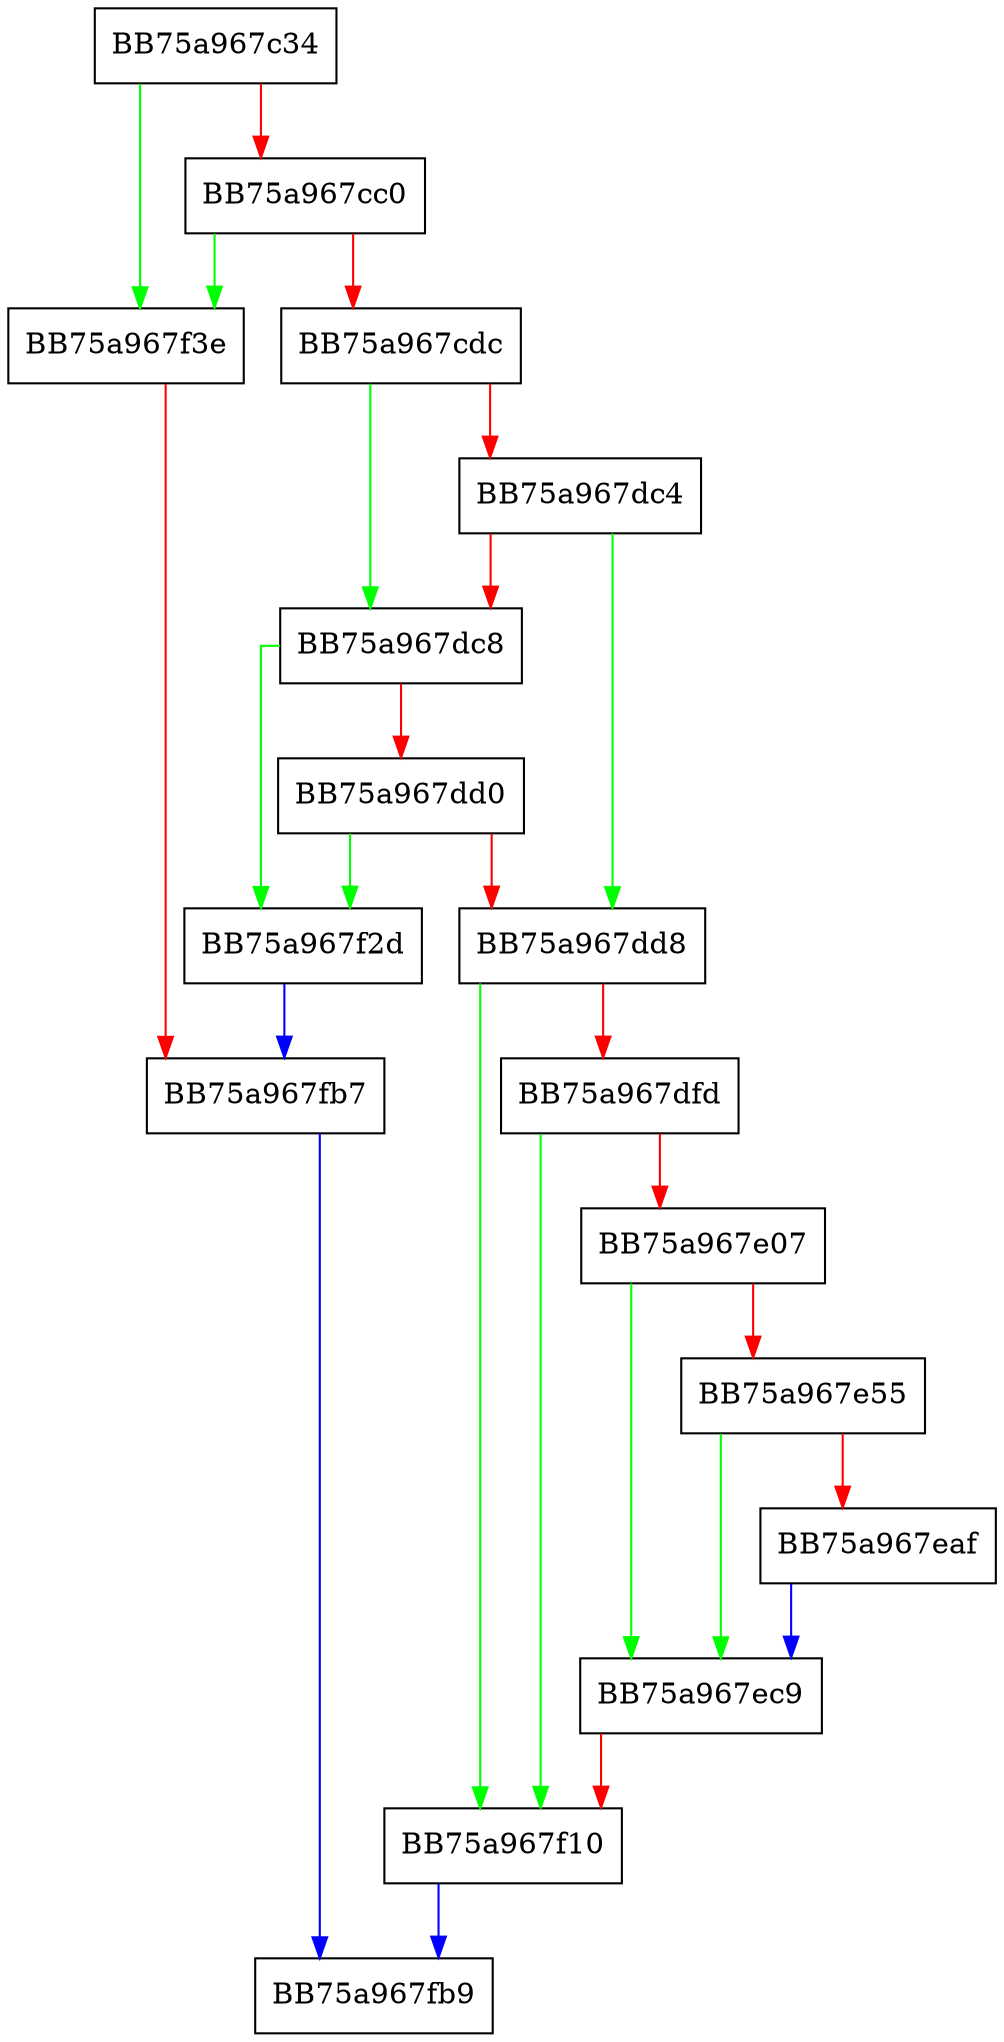 digraph _is_os_supported {
  node [shape="box"];
  graph [splines=ortho];
  BB75a967c34 -> BB75a967f3e [color="green"];
  BB75a967c34 -> BB75a967cc0 [color="red"];
  BB75a967cc0 -> BB75a967f3e [color="green"];
  BB75a967cc0 -> BB75a967cdc [color="red"];
  BB75a967cdc -> BB75a967dc8 [color="green"];
  BB75a967cdc -> BB75a967dc4 [color="red"];
  BB75a967dc4 -> BB75a967dd8 [color="green"];
  BB75a967dc4 -> BB75a967dc8 [color="red"];
  BB75a967dc8 -> BB75a967f2d [color="green"];
  BB75a967dc8 -> BB75a967dd0 [color="red"];
  BB75a967dd0 -> BB75a967f2d [color="green"];
  BB75a967dd0 -> BB75a967dd8 [color="red"];
  BB75a967dd8 -> BB75a967f10 [color="green"];
  BB75a967dd8 -> BB75a967dfd [color="red"];
  BB75a967dfd -> BB75a967f10 [color="green"];
  BB75a967dfd -> BB75a967e07 [color="red"];
  BB75a967e07 -> BB75a967ec9 [color="green"];
  BB75a967e07 -> BB75a967e55 [color="red"];
  BB75a967e55 -> BB75a967ec9 [color="green"];
  BB75a967e55 -> BB75a967eaf [color="red"];
  BB75a967eaf -> BB75a967ec9 [color="blue"];
  BB75a967ec9 -> BB75a967f10 [color="red"];
  BB75a967f10 -> BB75a967fb9 [color="blue"];
  BB75a967f2d -> BB75a967fb7 [color="blue"];
  BB75a967f3e -> BB75a967fb7 [color="red"];
  BB75a967fb7 -> BB75a967fb9 [color="blue"];
}